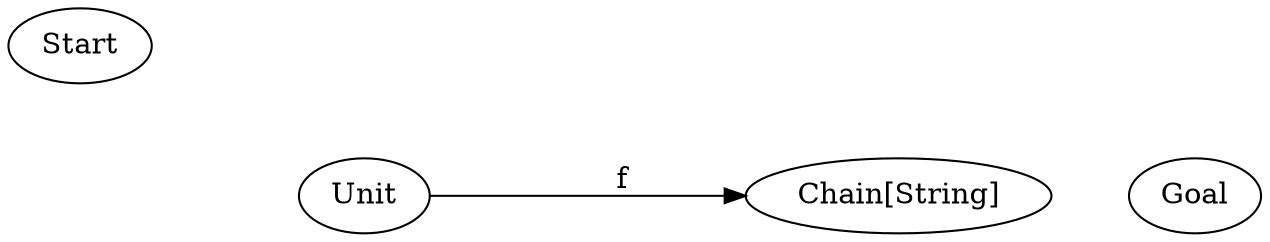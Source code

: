 digraph {
    rankdir=LR

    Start[class="extremity"]
    Goal[class="extremity"]

    Unit[group="down"]
    ChainString[label="Chain[String]" group="down"]
    ChainUnit[label="Chain[Unit]" group="up" class="start" style="invis"]

    Unit -> ChainString[label="f"]
    ChainUnit -> ChainString[label="_.flatMap(f)" style="invis"]

    {
        rank=same
        ChainUnit -> Unit[dir="back" class="lift" style="invis"]
    }

    Start -> ChainUnit[class="start" style="invis"]
    ChainString -> Goal[class="goal" style="invis"]
}
